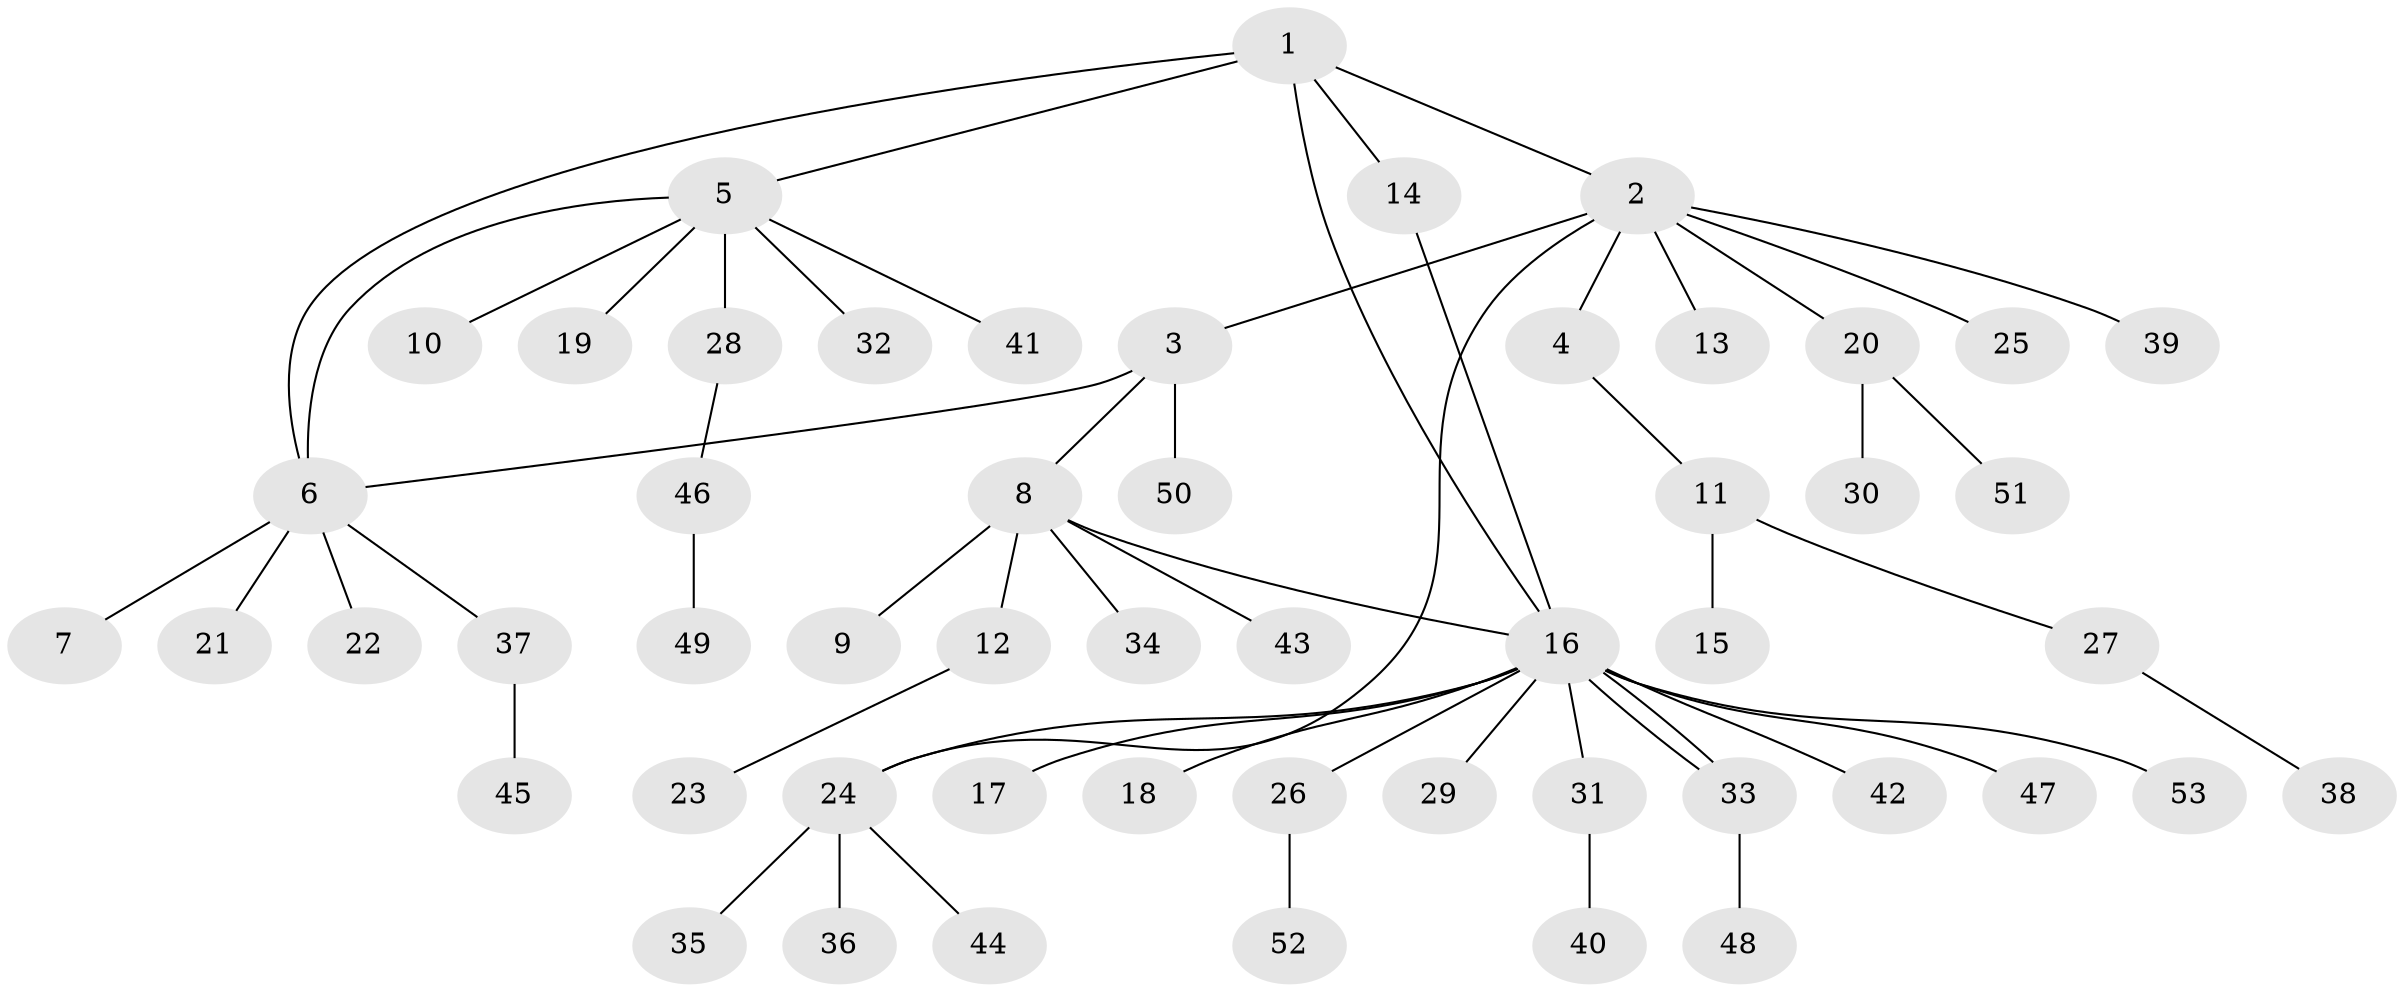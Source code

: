 // coarse degree distribution, {4: 0.04878048780487805, 9: 0.024390243902439025, 8: 0.024390243902439025, 2: 0.12195121951219512, 6: 0.024390243902439025, 7: 0.024390243902439025, 1: 0.7073170731707317, 13: 0.024390243902439025}
// Generated by graph-tools (version 1.1) at 2025/23/03/03/25 07:23:55]
// undirected, 53 vertices, 58 edges
graph export_dot {
graph [start="1"]
  node [color=gray90,style=filled];
  1;
  2;
  3;
  4;
  5;
  6;
  7;
  8;
  9;
  10;
  11;
  12;
  13;
  14;
  15;
  16;
  17;
  18;
  19;
  20;
  21;
  22;
  23;
  24;
  25;
  26;
  27;
  28;
  29;
  30;
  31;
  32;
  33;
  34;
  35;
  36;
  37;
  38;
  39;
  40;
  41;
  42;
  43;
  44;
  45;
  46;
  47;
  48;
  49;
  50;
  51;
  52;
  53;
  1 -- 2;
  1 -- 5;
  1 -- 6;
  1 -- 14;
  1 -- 16;
  2 -- 3;
  2 -- 4;
  2 -- 13;
  2 -- 20;
  2 -- 24;
  2 -- 25;
  2 -- 39;
  3 -- 6;
  3 -- 8;
  3 -- 50;
  4 -- 11;
  5 -- 6;
  5 -- 10;
  5 -- 19;
  5 -- 28;
  5 -- 32;
  5 -- 41;
  6 -- 7;
  6 -- 21;
  6 -- 22;
  6 -- 37;
  8 -- 9;
  8 -- 12;
  8 -- 16;
  8 -- 34;
  8 -- 43;
  11 -- 15;
  11 -- 27;
  12 -- 23;
  14 -- 16;
  16 -- 17;
  16 -- 18;
  16 -- 24;
  16 -- 26;
  16 -- 29;
  16 -- 31;
  16 -- 33;
  16 -- 33;
  16 -- 42;
  16 -- 47;
  16 -- 53;
  20 -- 30;
  20 -- 51;
  24 -- 35;
  24 -- 36;
  24 -- 44;
  26 -- 52;
  27 -- 38;
  28 -- 46;
  31 -- 40;
  33 -- 48;
  37 -- 45;
  46 -- 49;
}
